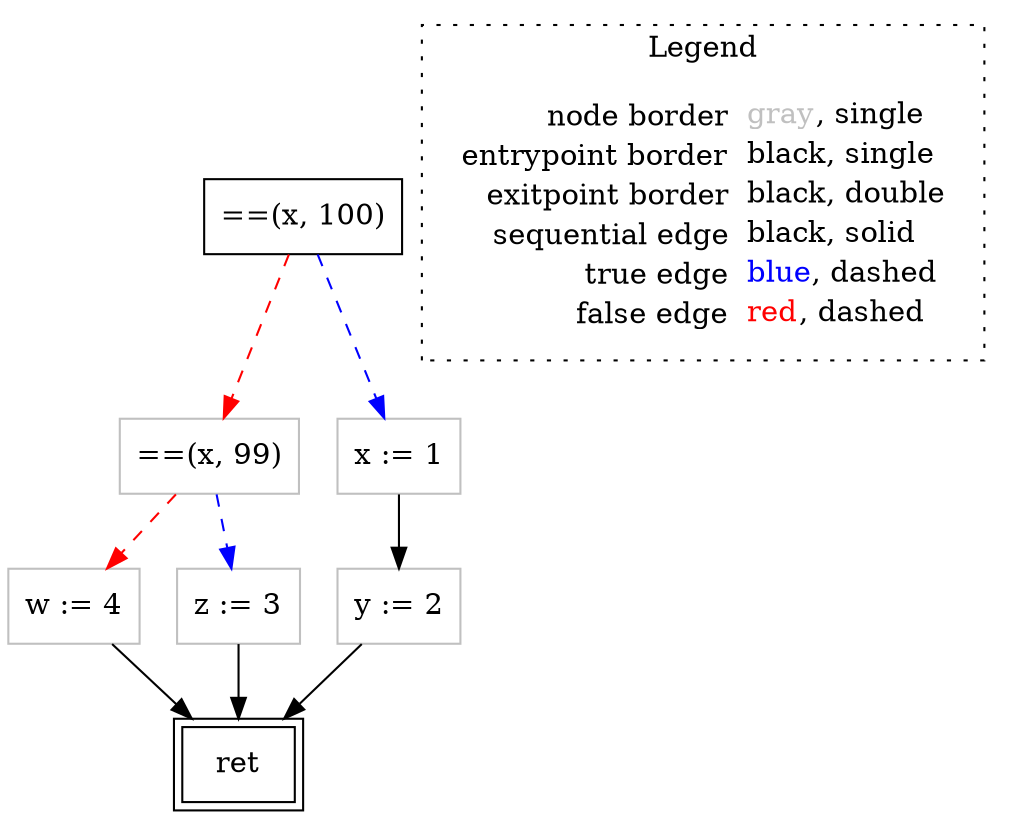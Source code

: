 digraph {
	"node0" [shape="rect",color="black",label=<==(x, 100)>];
	"node1" [shape="rect",color="gray",label=<w := 4>];
	"node2" [shape="rect",color="gray",label=<z := 3>];
	"node3" [shape="rect",color="black",peripheries="2",label=<ret>];
	"node4" [shape="rect",color="gray",label=<==(x, 99)>];
	"node5" [shape="rect",color="gray",label=<y := 2>];
	"node6" [shape="rect",color="gray",label=<x := 1>];
	"node1" -> "node3" [color="black"];
	"node0" -> "node4" [color="red",style="dashed"];
	"node0" -> "node6" [color="blue",style="dashed"];
	"node2" -> "node3" [color="black"];
	"node4" -> "node1" [color="red",style="dashed"];
	"node4" -> "node2" [color="blue",style="dashed"];
	"node5" -> "node3" [color="black"];
	"node6" -> "node5" [color="black"];
subgraph cluster_legend {
	label="Legend";
	style=dotted;
	node [shape=plaintext];
	"legend" [label=<<table border="0" cellpadding="2" cellspacing="0" cellborder="0"><tr><td align="right">node border&nbsp;</td><td align="left"><font color="gray">gray</font>, single</td></tr><tr><td align="right">entrypoint border&nbsp;</td><td align="left"><font color="black">black</font>, single</td></tr><tr><td align="right">exitpoint border&nbsp;</td><td align="left"><font color="black">black</font>, double</td></tr><tr><td align="right">sequential edge&nbsp;</td><td align="left"><font color="black">black</font>, solid</td></tr><tr><td align="right">true edge&nbsp;</td><td align="left"><font color="blue">blue</font>, dashed</td></tr><tr><td align="right">false edge&nbsp;</td><td align="left"><font color="red">red</font>, dashed</td></tr></table>>];
}

}
